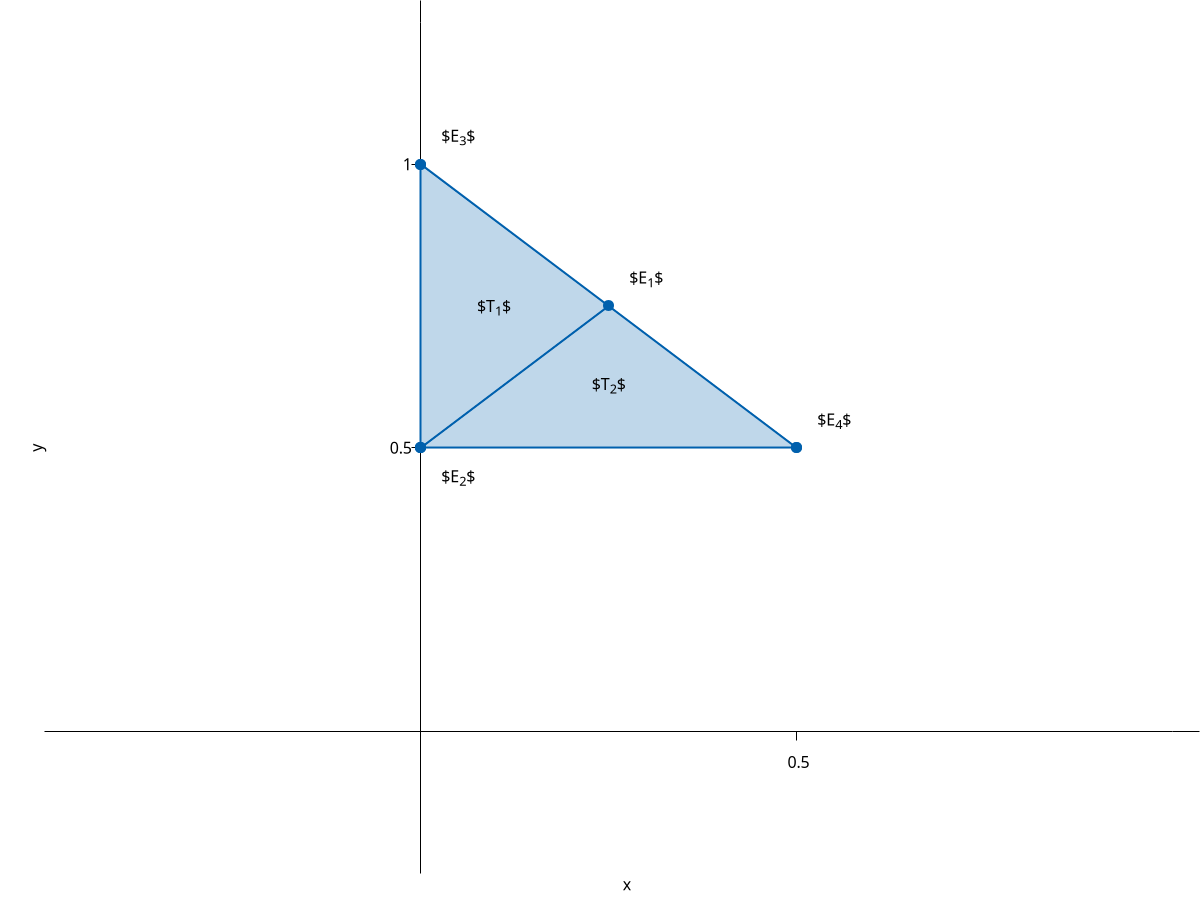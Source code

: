 #!/usr/bin/gnuplot

set object 1 polygon from 0,.5 to \
    0.25,0.75 to \
    .5,.5 to \
    0,.5 \
    fs transparent solid .25 fc rgb '#0060ad'
set object 2 polygon from 0,.5 to \
    0.25,0.75 to \
    0,1 to 0,.5 \
    fs transparent solid .25 fc rgb '#0060ad' 

set xlabel "x" offset 2
set ylabel "y" offset 2
set xrange [-.5:1.0]
set yrange [-.25:1.25]
set xtics 0.5,.5,.5 axis
set ytics 0.5,.5,1 axis
set style line 11 lc rgb 'black' lt 1
set style line 12 lc rgb '#808080' lt 0 lw 1
set tics nomirror
set xzeroaxis ls 11
set yzeroaxis ls 11
set arrow from 1,0 to 1.05,0 size screen 0.025,15,60 filled ls 11
set arrow from 0,1.25 to 0,1.3 size screen 0.025,15,60 filled ls 11
set noborder
set border 0 back ls 11

set label '$E_1$' center at .30,.8
set label '$E_2$' center at .05,.45
set label '$E_3$' center at .05,1.05
set label '$E_4$' center at .55,.55
set label '$T_1$' center at .0975,.75
set label '$T_2$' center at .25,.6125


# set label '$\mathcal{S}_1$' center at -.05,.75
# set label '$\mathcal{S}_1$' center at .25,.44
# set label '$\mathcal{S}_2$' center at .175,.9
set terminal tikz
set output 'triangles.tikz'
set style line 1 lc rgb 'red' pt 7 lt 1 lw 2 ps 0
set style line 2 lc rgb 'green' pt 7 lt 1 lw 2 ps 0
# set style line 3 fs transparent solid .75 lc rgb 'blue' pt 9 ps 7
set style line 3 lc rgb 'blue' pt 9 ps 7 
set nokey

plot '-' with linespoints lc rgb '#0060ad' pt 7 lt 1 lw 2 ps 1.5, \
     '-' with linespoints lc rgb '#0060ad' pt 7 lt 1 lw 2 ps 1.5, \
     '-' with linespoints lc rgb '#0060ad' pt 7 lt 1 lw 2 ps 1.5, \
     '-' with linespoints lc rgb '#0060ad' pt 7 lt 1 lw 2 ps 1.5
0 0.5
0 1
e
0 0.5
.5 .5
e
0 1
.5 .5
e
0 0.5
.25 .75
e